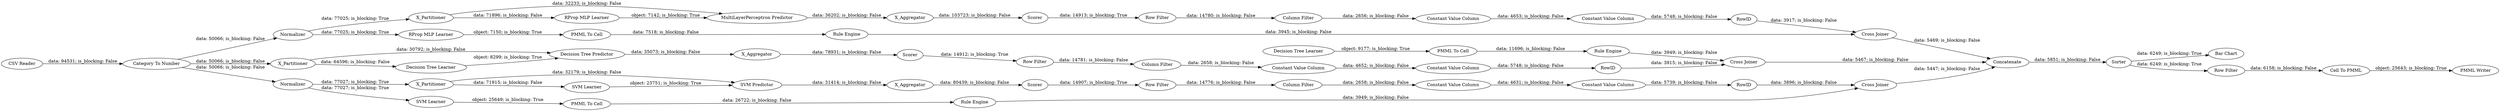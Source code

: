 digraph {
	"6093793154331290325_293" [label=RowID]
	"7485643845203613902_34" [label="Rule Engine"]
	"9031581681117839411_34" [label="Rule Engine"]
	"5104787088005918897_290" [label="Constant Value Column"]
	"-2430086352873342213_61" [label="PMML Writer"]
	"-2430086352873342213_54" [label="Cell To PMML"]
	"-5585841405479328836_39" [label=Normalizer]
	"-2430086352873342213_59" [label="Bar Chart"]
	"6093793154331290325_290" [label="Constant Value Column"]
	"-5585841405479328836_7" [label=X_Aggregator]
	"3856267577463608633_294" [label="Column Filter"]
	"6093793154331290325_9" [label="Row Filter"]
	"9031581681117839411_33" [label="Decision Tree Learner"]
	"-5585841405479328836_38" [label="Cross Joiner"]
	"-5585841405479328836_40" [label=Scorer]
	"6093793154331290325_294" [label="Column Filter"]
	"6709400998632140578_31" [label="SVM Learner"]
	"596527785477295509_32" [label="Decision Tree Predictor"]
	"6709400998632140578_7" [label=X_Aggregator]
	"6709400998632140578_39" [label="Cross Joiner"]
	"596527785477295509_31" [label="Decision Tree Learner"]
	"-2430086352873342213_52" [label=Sorter]
	"-2430086352873342213_53" [label="Row Filter"]
	"3856267577463608633_293" [label=RowID]
	"596527785477295509_7" [label=X_Aggregator]
	"8609597800125576157_33" [label="SVM Learner"]
	"6093793154331290325_292" [label="Constant Value Column"]
	"6709400998632140578_32" [label="SVM Predictor"]
	"-2430086352873342213_60" [label=Concatenate]
	"8609597800125576157_35" [label="Rule Engine"]
	"6709400998632140578_2" [label=X_Partitioner]
	"7485643845203613902_35" [label="RProp MLP Learner"]
	"-5585841405479328836_2" [label=X_Partitioner]
	"-2430086352873342213_58" [label="Category To Number"]
	"5104787088005918897_293" [label=RowID]
	"-5585841405479328836_31" [label="RProp MLP Learner"]
	"596527785477295509_39" [label=Scorer]
	"3856267577463608633_9" [label="Row Filter"]
	"3856267577463608633_292" [label="Constant Value Column"]
	"596527785477295509_2" [label=X_Partitioner]
	"5104787088005918897_294" [label="Column Filter"]
	"9031581681117839411_28" [label="PMML To Cell"]
	"3856267577463608633_290" [label="Constant Value Column"]
	"-2430086352873342213_62" [label="CSV Reader"]
	"-5585841405479328836_32" [label="MultiLayerPerceptron Predictor"]
	"8609597800125576157_34" [label="PMML To Cell"]
	"6709400998632140578_41" [label=Scorer]
	"6709400998632140578_40" [label=Normalizer]
	"7485643845203613902_22" [label="PMML To Cell"]
	"596527785477295509_38" [label="Cross Joiner"]
	"5104787088005918897_292" [label="Constant Value Column"]
	"5104787088005918897_9" [label="Row Filter"]
	"5104787088005918897_290" -> "5104787088005918897_292" [label="data: 4653; is_blocking: False"]
	"8609597800125576157_35" -> "6709400998632140578_39" [label="data: 3949; is_blocking: False"]
	"6093793154331290325_292" -> "6093793154331290325_293" [label="data: 5739; is_blocking: False"]
	"6709400998632140578_2" -> "6709400998632140578_32" [label="data: 32179; is_blocking: False"]
	"-2430086352873342213_52" -> "-2430086352873342213_59" [label="data: 6249; is_blocking: True"]
	"9031581681117839411_28" -> "9031581681117839411_34" [label="data: 11696; is_blocking: False"]
	"3856267577463608633_9" -> "3856267577463608633_294" [label="data: 14781; is_blocking: False"]
	"6709400998632140578_31" -> "6709400998632140578_32" [label="object: 23751; is_blocking: True"]
	"6709400998632140578_32" -> "6709400998632140578_7" [label="data: 31414; is_blocking: False"]
	"-2430086352873342213_60" -> "-2430086352873342213_52" [label="data: 5851; is_blocking: False"]
	"-2430086352873342213_58" -> "-5585841405479328836_39" [label="data: 50066; is_blocking: False"]
	"6709400998632140578_2" -> "6709400998632140578_31" [label="data: 71915; is_blocking: False"]
	"-5585841405479328836_40" -> "5104787088005918897_9" [label="data: 14913; is_blocking: True"]
	"6709400998632140578_40" -> "8609597800125576157_33" [label="data: 77027; is_blocking: True"]
	"9031581681117839411_34" -> "596527785477295509_38" [label="data: 3949; is_blocking: False"]
	"6093793154331290325_293" -> "6709400998632140578_39" [label="data: 3896; is_blocking: False"]
	"5104787088005918897_292" -> "5104787088005918897_293" [label="data: 5748; is_blocking: False"]
	"-5585841405479328836_2" -> "-5585841405479328836_31" [label="data: 71896; is_blocking: False"]
	"3856267577463608633_293" -> "596527785477295509_38" [label="data: 3915; is_blocking: False"]
	"6093793154331290325_294" -> "6093793154331290325_290" [label="data: 2658; is_blocking: False"]
	"6709400998632140578_39" -> "-2430086352873342213_60" [label="data: 5447; is_blocking: False"]
	"9031581681117839411_33" -> "9031581681117839411_28" [label="object: 9177; is_blocking: True"]
	"-2430086352873342213_52" -> "-2430086352873342213_53" [label="data: 6249; is_blocking: True"]
	"8609597800125576157_34" -> "8609597800125576157_35" [label="data: 26722; is_blocking: False"]
	"596527785477295509_2" -> "596527785477295509_31" [label="data: 64596; is_blocking: False"]
	"7485643845203613902_22" -> "7485643845203613902_34" [label="data: 7518; is_blocking: False"]
	"7485643845203613902_34" -> "-5585841405479328836_38" [label="data: 3945; is_blocking: False"]
	"8609597800125576157_33" -> "8609597800125576157_34" [label="object: 25649; is_blocking: True"]
	"-2430086352873342213_58" -> "596527785477295509_2" [label="data: 50066; is_blocking: False"]
	"-5585841405479328836_39" -> "7485643845203613902_35" [label="data: 77025; is_blocking: True"]
	"6709400998632140578_41" -> "6093793154331290325_9" [label="data: 14907; is_blocking: True"]
	"596527785477295509_2" -> "596527785477295509_32" [label="data: 30792; is_blocking: False"]
	"-5585841405479328836_38" -> "-2430086352873342213_60" [label="data: 5469; is_blocking: False"]
	"6093793154331290325_290" -> "6093793154331290325_292" [label="data: 4631; is_blocking: False"]
	"596527785477295509_31" -> "596527785477295509_32" [label="object: 8299; is_blocking: True"]
	"7485643845203613902_35" -> "7485643845203613902_22" [label="object: 7150; is_blocking: True"]
	"-5585841405479328836_31" -> "-5585841405479328836_32" [label="object: 7142; is_blocking: True"]
	"5104787088005918897_9" -> "5104787088005918897_294" [label="data: 14780; is_blocking: False"]
	"3856267577463608633_294" -> "3856267577463608633_290" [label="data: 2658; is_blocking: False"]
	"5104787088005918897_293" -> "-5585841405479328836_38" [label="data: 3917; is_blocking: False"]
	"596527785477295509_39" -> "3856267577463608633_9" [label="data: 14912; is_blocking: True"]
	"-2430086352873342213_53" -> "-2430086352873342213_54" [label="data: 6158; is_blocking: False"]
	"-2430086352873342213_54" -> "-2430086352873342213_61" [label="object: 25643; is_blocking: True"]
	"-2430086352873342213_62" -> "-2430086352873342213_58" [label="data: 94531; is_blocking: False"]
	"596527785477295509_7" -> "596527785477295509_39" [label="data: 78931; is_blocking: False"]
	"3856267577463608633_292" -> "3856267577463608633_293" [label="data: 5748; is_blocking: False"]
	"596527785477295509_32" -> "596527785477295509_7" [label="data: 35073; is_blocking: False"]
	"3856267577463608633_290" -> "3856267577463608633_292" [label="data: 4652; is_blocking: False"]
	"6709400998632140578_40" -> "6709400998632140578_2" [label="data: 77027; is_blocking: True"]
	"5104787088005918897_294" -> "5104787088005918897_290" [label="data: 2656; is_blocking: False"]
	"-5585841405479328836_2" -> "-5585841405479328836_32" [label="data: 32233; is_blocking: False"]
	"-5585841405479328836_32" -> "-5585841405479328836_7" [label="data: 36202; is_blocking: False"]
	"6093793154331290325_9" -> "6093793154331290325_294" [label="data: 14776; is_blocking: False"]
	"-5585841405479328836_7" -> "-5585841405479328836_40" [label="data: 103723; is_blocking: False"]
	"6709400998632140578_7" -> "6709400998632140578_41" [label="data: 80439; is_blocking: False"]
	"596527785477295509_38" -> "-2430086352873342213_60" [label="data: 5467; is_blocking: False"]
	"-5585841405479328836_39" -> "-5585841405479328836_2" [label="data: 77025; is_blocking: True"]
	"-2430086352873342213_58" -> "6709400998632140578_40" [label="data: 50066; is_blocking: False"]
	rankdir=LR
}
